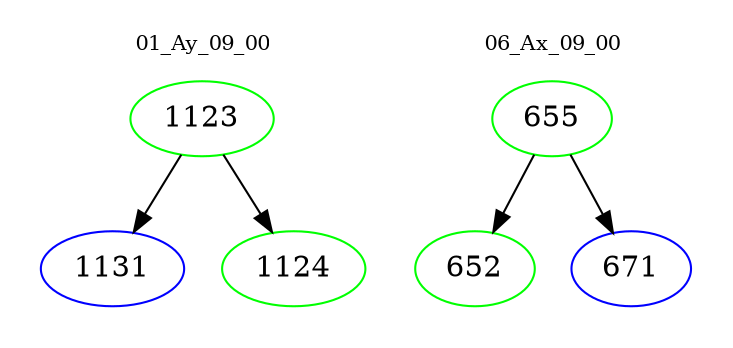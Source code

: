 digraph{
subgraph cluster_0 {
color = white
label = "01_Ay_09_00";
fontsize=10;
T0_1123 [label="1123", color="green"]
T0_1123 -> T0_1131 [color="black"]
T0_1131 [label="1131", color="blue"]
T0_1123 -> T0_1124 [color="black"]
T0_1124 [label="1124", color="green"]
}
subgraph cluster_1 {
color = white
label = "06_Ax_09_00";
fontsize=10;
T1_655 [label="655", color="green"]
T1_655 -> T1_652 [color="black"]
T1_652 [label="652", color="green"]
T1_655 -> T1_671 [color="black"]
T1_671 [label="671", color="blue"]
}
}
